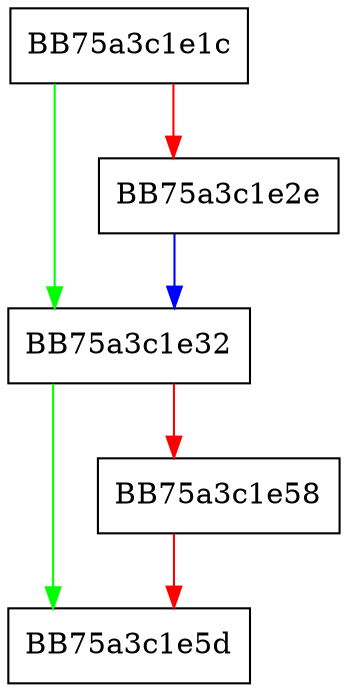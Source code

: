 digraph DynamicExecutablePage {
  node [shape="box"];
  graph [splines=ortho];
  BB75a3c1e1c -> BB75a3c1e32 [color="green"];
  BB75a3c1e1c -> BB75a3c1e2e [color="red"];
  BB75a3c1e2e -> BB75a3c1e32 [color="blue"];
  BB75a3c1e32 -> BB75a3c1e5d [color="green"];
  BB75a3c1e32 -> BB75a3c1e58 [color="red"];
  BB75a3c1e58 -> BB75a3c1e5d [color="red"];
}